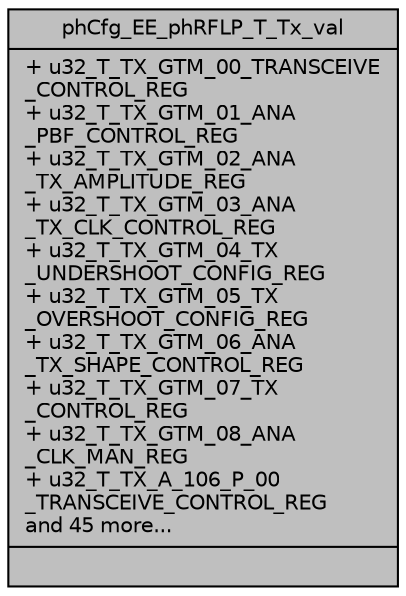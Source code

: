 digraph "phCfg_EE_phRFLP_T_Tx_val"
{
  edge [fontname="Helvetica",fontsize="10",labelfontname="Helvetica",labelfontsize="10"];
  node [fontname="Helvetica",fontsize="10",shape=record];
  Node0 [label="{phCfg_EE_phRFLP_T_Tx_val\n|+ u32_T_TX_GTM_00_TRANSCEIVE\l_CONTROL_REG\l+ u32_T_TX_GTM_01_ANA\l_PBF_CONTROL_REG\l+ u32_T_TX_GTM_02_ANA\l_TX_AMPLITUDE_REG\l+ u32_T_TX_GTM_03_ANA\l_TX_CLK_CONTROL_REG\l+ u32_T_TX_GTM_04_TX\l_UNDERSHOOT_CONFIG_REG\l+ u32_T_TX_GTM_05_TX\l_OVERSHOOT_CONFIG_REG\l+ u32_T_TX_GTM_06_ANA\l_TX_SHAPE_CONTROL_REG\l+ u32_T_TX_GTM_07_TX\l_CONTROL_REG\l+ u32_T_TX_GTM_08_ANA\l_CLK_MAN_REG\l+ u32_T_TX_A_106_P_00\l_TRANSCEIVE_CONTROL_REG\land 45 more...\l|}",height=0.2,width=0.4,color="black", fillcolor="grey75", style="filled", fontcolor="black"];
}
